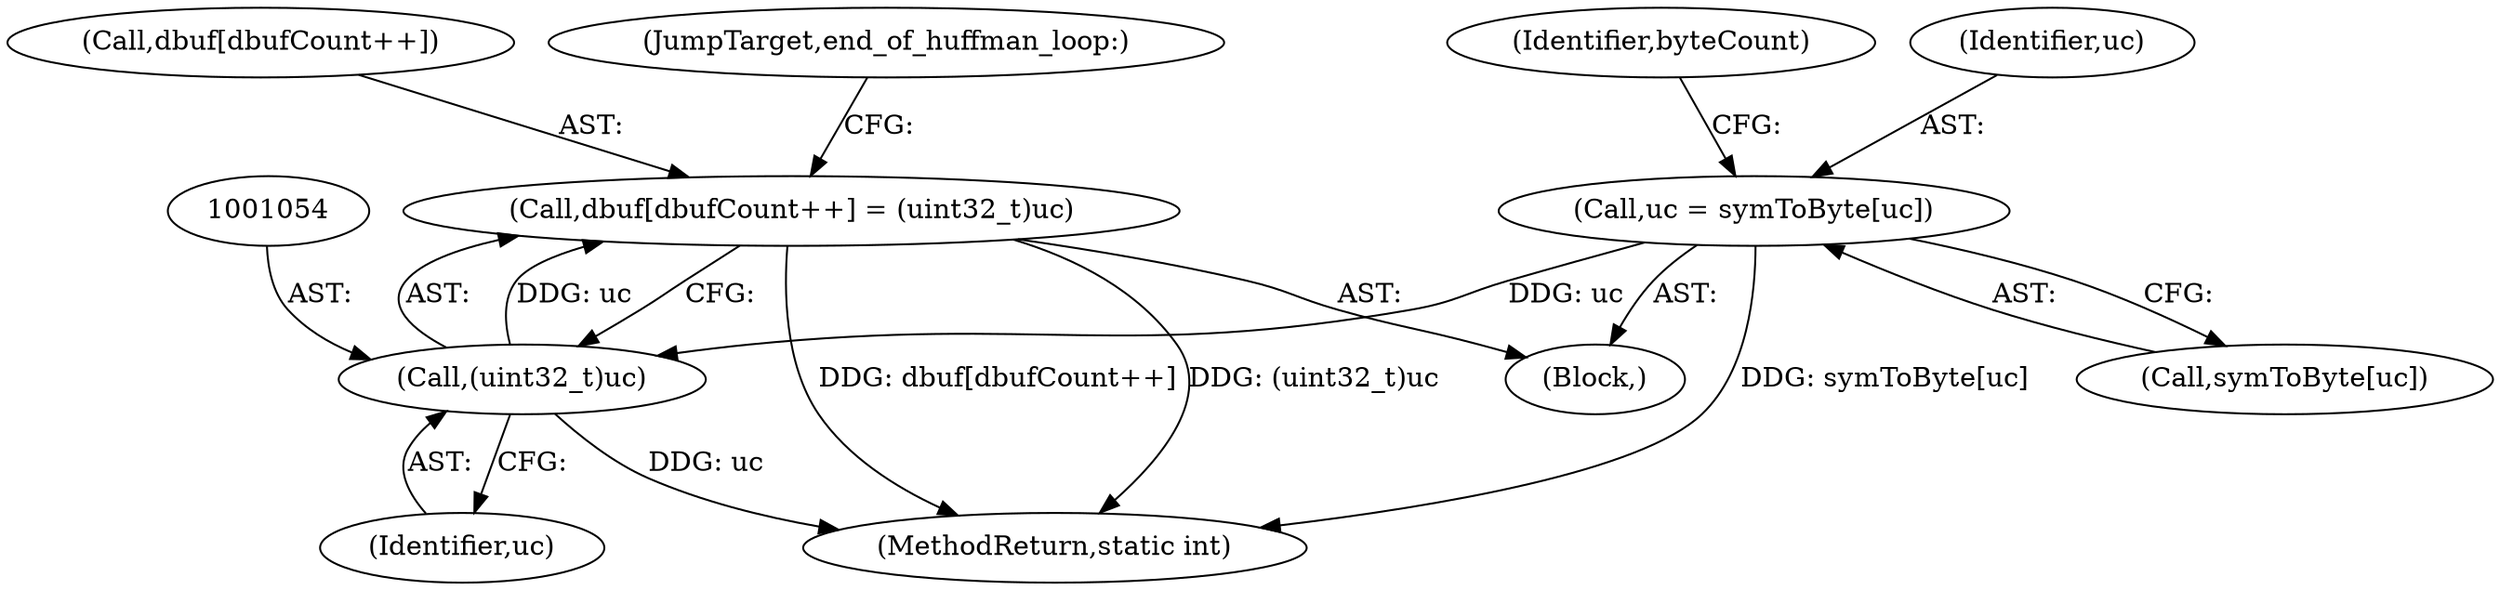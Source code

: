 digraph "0_busybox_0402cb32df015d9372578e3db27db47b33d5c7b0@array" {
"1001048" [label="(Call,dbuf[dbufCount++] = (uint32_t)uc)"];
"1001053" [label="(Call,(uint32_t)uc)"];
"1001039" [label="(Call,uc = symToByte[uc])"];
"1001046" [label="(Identifier,byteCount)"];
"1001055" [label="(Identifier,uc)"];
"1001049" [label="(Call,dbuf[dbufCount++])"];
"1001040" [label="(Identifier,uc)"];
"1000735" [label="(Block,)"];
"1001056" [label="(JumpTarget,end_of_huffman_loop:)"];
"1001053" [label="(Call,(uint32_t)uc)"];
"1001173" [label="(MethodReturn,static int)"];
"1001041" [label="(Call,symToByte[uc])"];
"1001048" [label="(Call,dbuf[dbufCount++] = (uint32_t)uc)"];
"1001039" [label="(Call,uc = symToByte[uc])"];
"1001048" -> "1000735"  [label="AST: "];
"1001048" -> "1001053"  [label="CFG: "];
"1001049" -> "1001048"  [label="AST: "];
"1001053" -> "1001048"  [label="AST: "];
"1001056" -> "1001048"  [label="CFG: "];
"1001048" -> "1001173"  [label="DDG: dbuf[dbufCount++]"];
"1001048" -> "1001173"  [label="DDG: (uint32_t)uc"];
"1001053" -> "1001048"  [label="DDG: uc"];
"1001053" -> "1001055"  [label="CFG: "];
"1001054" -> "1001053"  [label="AST: "];
"1001055" -> "1001053"  [label="AST: "];
"1001053" -> "1001173"  [label="DDG: uc"];
"1001039" -> "1001053"  [label="DDG: uc"];
"1001039" -> "1000735"  [label="AST: "];
"1001039" -> "1001041"  [label="CFG: "];
"1001040" -> "1001039"  [label="AST: "];
"1001041" -> "1001039"  [label="AST: "];
"1001046" -> "1001039"  [label="CFG: "];
"1001039" -> "1001173"  [label="DDG: symToByte[uc]"];
}
